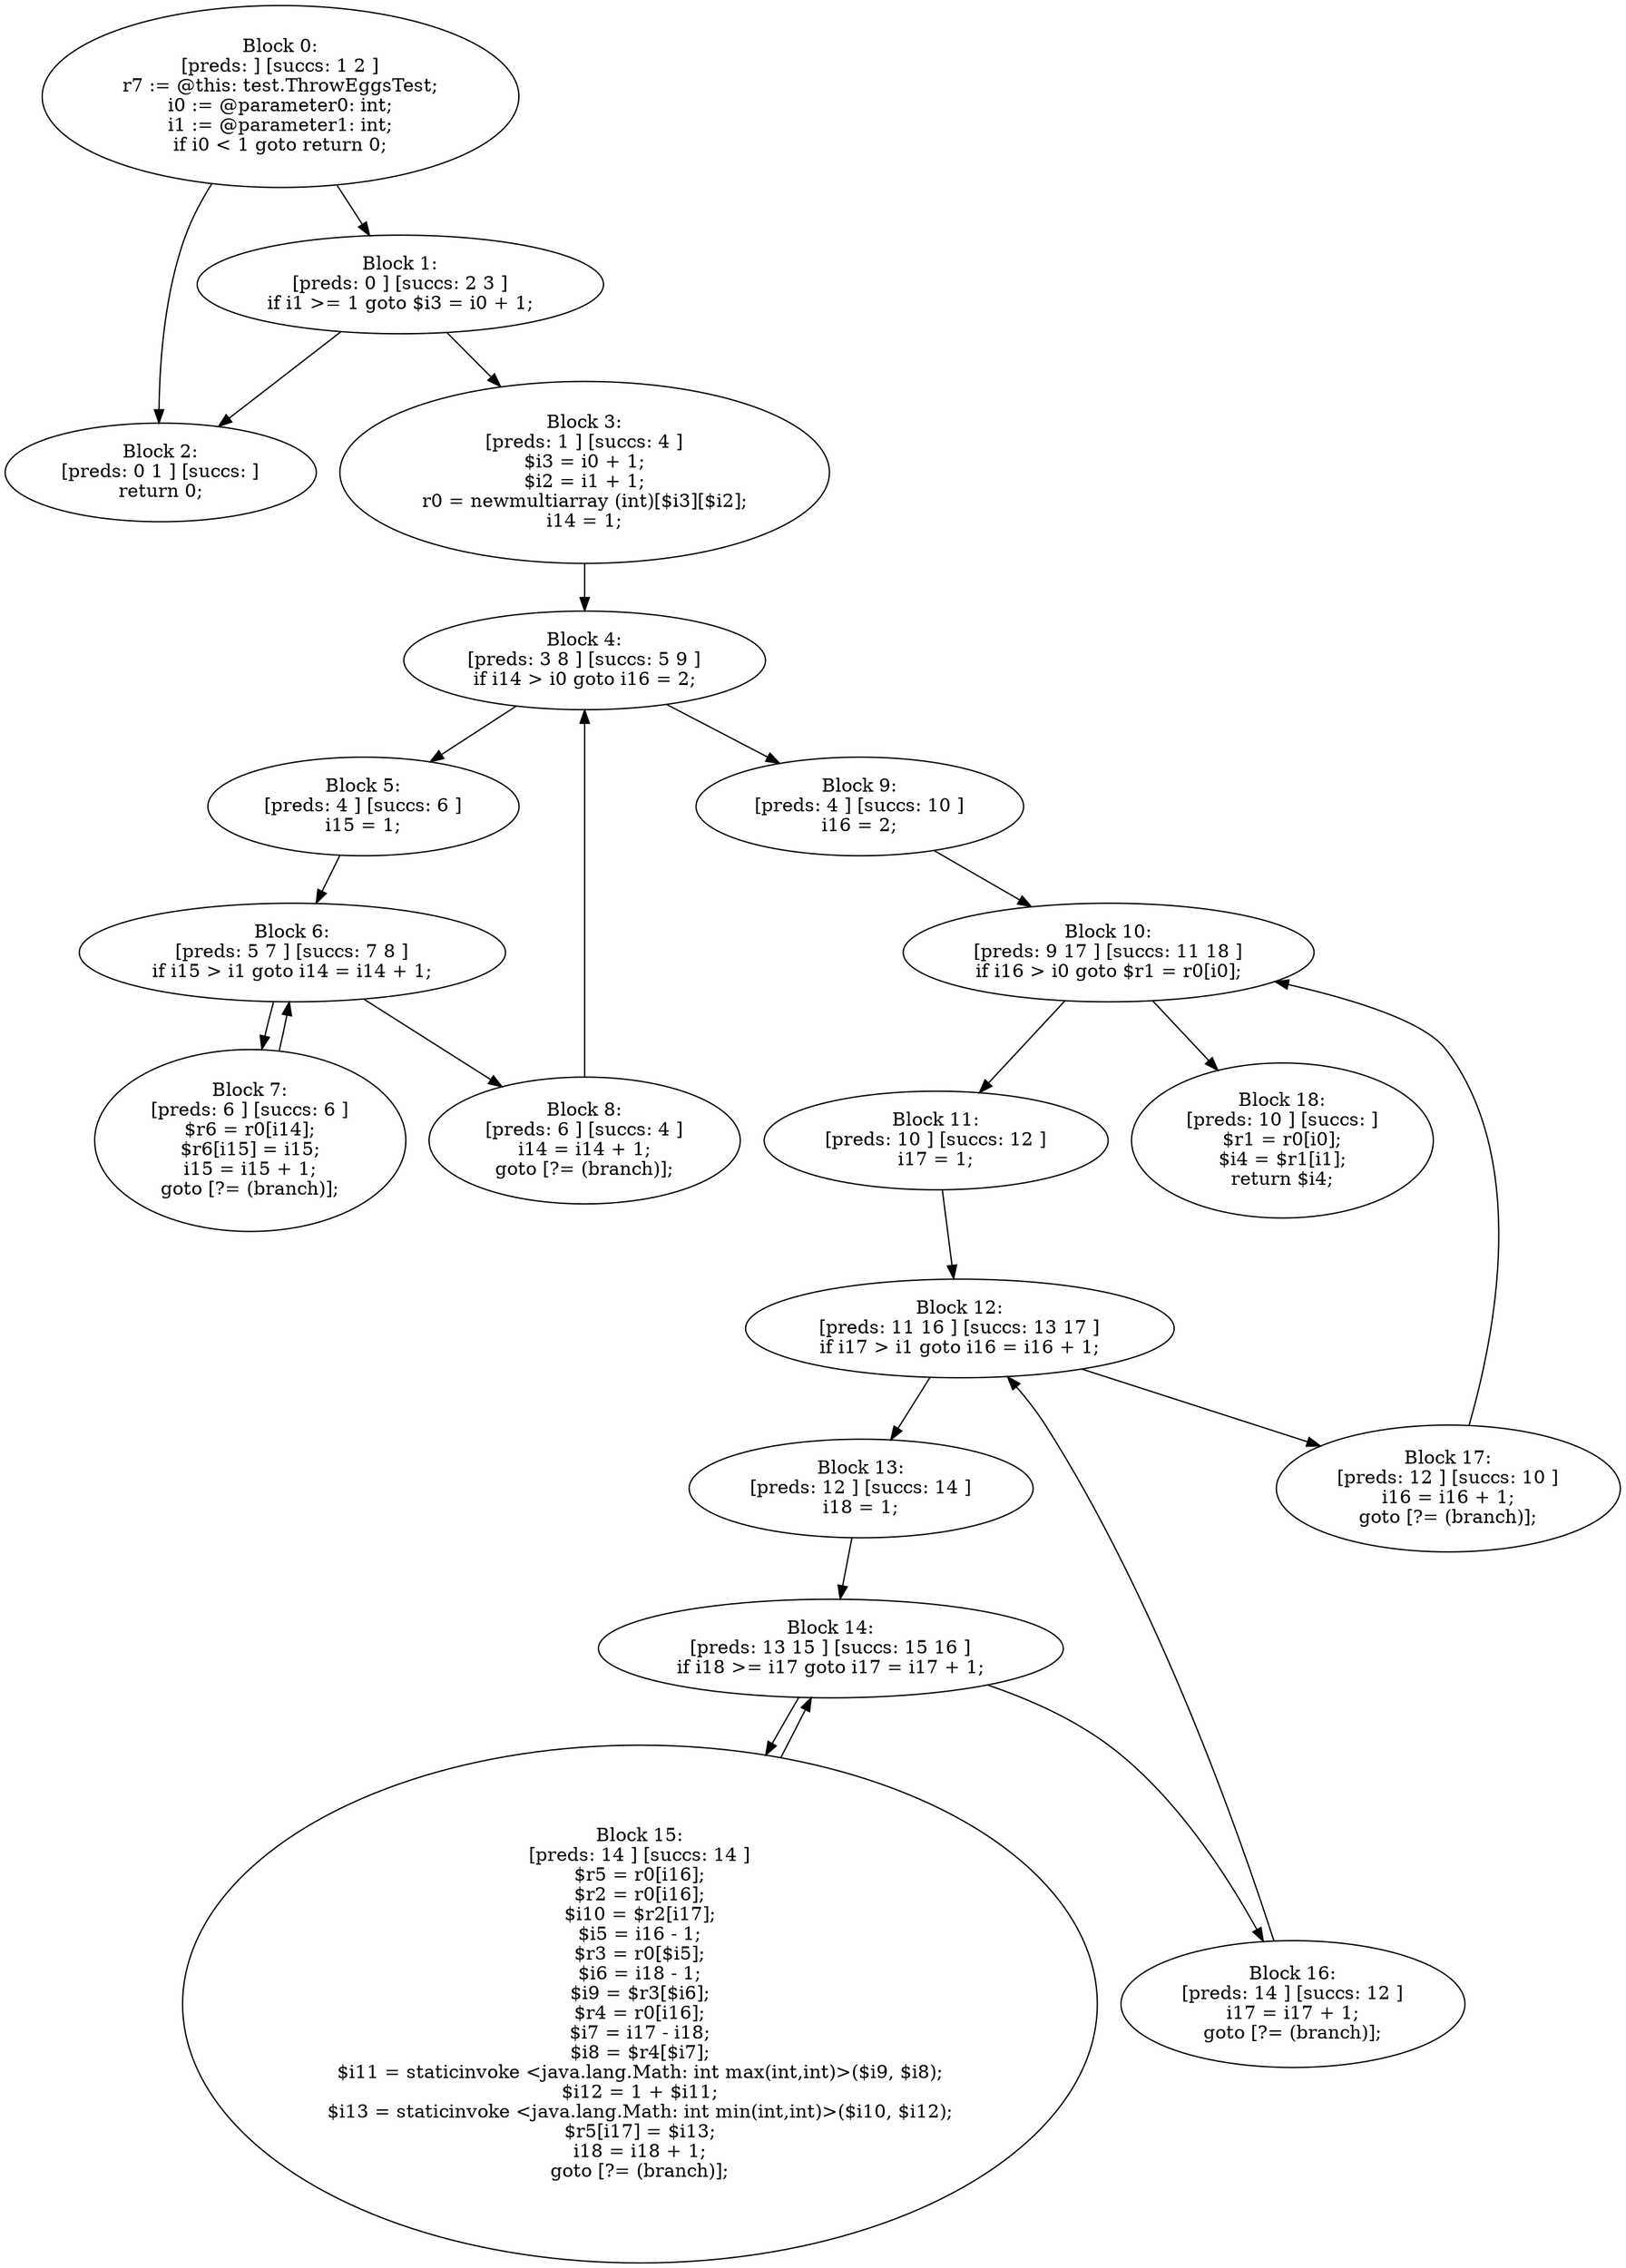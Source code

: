 digraph "unitGraph" {
    "Block 0:
[preds: ] [succs: 1 2 ]
r7 := @this: test.ThrowEggsTest;
i0 := @parameter0: int;
i1 := @parameter1: int;
if i0 < 1 goto return 0;
"
    "Block 1:
[preds: 0 ] [succs: 2 3 ]
if i1 >= 1 goto $i3 = i0 + 1;
"
    "Block 2:
[preds: 0 1 ] [succs: ]
return 0;
"
    "Block 3:
[preds: 1 ] [succs: 4 ]
$i3 = i0 + 1;
$i2 = i1 + 1;
r0 = newmultiarray (int)[$i3][$i2];
i14 = 1;
"
    "Block 4:
[preds: 3 8 ] [succs: 5 9 ]
if i14 > i0 goto i16 = 2;
"
    "Block 5:
[preds: 4 ] [succs: 6 ]
i15 = 1;
"
    "Block 6:
[preds: 5 7 ] [succs: 7 8 ]
if i15 > i1 goto i14 = i14 + 1;
"
    "Block 7:
[preds: 6 ] [succs: 6 ]
$r6 = r0[i14];
$r6[i15] = i15;
i15 = i15 + 1;
goto [?= (branch)];
"
    "Block 8:
[preds: 6 ] [succs: 4 ]
i14 = i14 + 1;
goto [?= (branch)];
"
    "Block 9:
[preds: 4 ] [succs: 10 ]
i16 = 2;
"
    "Block 10:
[preds: 9 17 ] [succs: 11 18 ]
if i16 > i0 goto $r1 = r0[i0];
"
    "Block 11:
[preds: 10 ] [succs: 12 ]
i17 = 1;
"
    "Block 12:
[preds: 11 16 ] [succs: 13 17 ]
if i17 > i1 goto i16 = i16 + 1;
"
    "Block 13:
[preds: 12 ] [succs: 14 ]
i18 = 1;
"
    "Block 14:
[preds: 13 15 ] [succs: 15 16 ]
if i18 >= i17 goto i17 = i17 + 1;
"
    "Block 15:
[preds: 14 ] [succs: 14 ]
$r5 = r0[i16];
$r2 = r0[i16];
$i10 = $r2[i17];
$i5 = i16 - 1;
$r3 = r0[$i5];
$i6 = i18 - 1;
$i9 = $r3[$i6];
$r4 = r0[i16];
$i7 = i17 - i18;
$i8 = $r4[$i7];
$i11 = staticinvoke <java.lang.Math: int max(int,int)>($i9, $i8);
$i12 = 1 + $i11;
$i13 = staticinvoke <java.lang.Math: int min(int,int)>($i10, $i12);
$r5[i17] = $i13;
i18 = i18 + 1;
goto [?= (branch)];
"
    "Block 16:
[preds: 14 ] [succs: 12 ]
i17 = i17 + 1;
goto [?= (branch)];
"
    "Block 17:
[preds: 12 ] [succs: 10 ]
i16 = i16 + 1;
goto [?= (branch)];
"
    "Block 18:
[preds: 10 ] [succs: ]
$r1 = r0[i0];
$i4 = $r1[i1];
return $i4;
"
    "Block 0:
[preds: ] [succs: 1 2 ]
r7 := @this: test.ThrowEggsTest;
i0 := @parameter0: int;
i1 := @parameter1: int;
if i0 < 1 goto return 0;
"->"Block 1:
[preds: 0 ] [succs: 2 3 ]
if i1 >= 1 goto $i3 = i0 + 1;
";
    "Block 0:
[preds: ] [succs: 1 2 ]
r7 := @this: test.ThrowEggsTest;
i0 := @parameter0: int;
i1 := @parameter1: int;
if i0 < 1 goto return 0;
"->"Block 2:
[preds: 0 1 ] [succs: ]
return 0;
";
    "Block 1:
[preds: 0 ] [succs: 2 3 ]
if i1 >= 1 goto $i3 = i0 + 1;
"->"Block 2:
[preds: 0 1 ] [succs: ]
return 0;
";
    "Block 1:
[preds: 0 ] [succs: 2 3 ]
if i1 >= 1 goto $i3 = i0 + 1;
"->"Block 3:
[preds: 1 ] [succs: 4 ]
$i3 = i0 + 1;
$i2 = i1 + 1;
r0 = newmultiarray (int)[$i3][$i2];
i14 = 1;
";
    "Block 3:
[preds: 1 ] [succs: 4 ]
$i3 = i0 + 1;
$i2 = i1 + 1;
r0 = newmultiarray (int)[$i3][$i2];
i14 = 1;
"->"Block 4:
[preds: 3 8 ] [succs: 5 9 ]
if i14 > i0 goto i16 = 2;
";
    "Block 4:
[preds: 3 8 ] [succs: 5 9 ]
if i14 > i0 goto i16 = 2;
"->"Block 5:
[preds: 4 ] [succs: 6 ]
i15 = 1;
";
    "Block 4:
[preds: 3 8 ] [succs: 5 9 ]
if i14 > i0 goto i16 = 2;
"->"Block 9:
[preds: 4 ] [succs: 10 ]
i16 = 2;
";
    "Block 5:
[preds: 4 ] [succs: 6 ]
i15 = 1;
"->"Block 6:
[preds: 5 7 ] [succs: 7 8 ]
if i15 > i1 goto i14 = i14 + 1;
";
    "Block 6:
[preds: 5 7 ] [succs: 7 8 ]
if i15 > i1 goto i14 = i14 + 1;
"->"Block 7:
[preds: 6 ] [succs: 6 ]
$r6 = r0[i14];
$r6[i15] = i15;
i15 = i15 + 1;
goto [?= (branch)];
";
    "Block 6:
[preds: 5 7 ] [succs: 7 8 ]
if i15 > i1 goto i14 = i14 + 1;
"->"Block 8:
[preds: 6 ] [succs: 4 ]
i14 = i14 + 1;
goto [?= (branch)];
";
    "Block 7:
[preds: 6 ] [succs: 6 ]
$r6 = r0[i14];
$r6[i15] = i15;
i15 = i15 + 1;
goto [?= (branch)];
"->"Block 6:
[preds: 5 7 ] [succs: 7 8 ]
if i15 > i1 goto i14 = i14 + 1;
";
    "Block 8:
[preds: 6 ] [succs: 4 ]
i14 = i14 + 1;
goto [?= (branch)];
"->"Block 4:
[preds: 3 8 ] [succs: 5 9 ]
if i14 > i0 goto i16 = 2;
";
    "Block 9:
[preds: 4 ] [succs: 10 ]
i16 = 2;
"->"Block 10:
[preds: 9 17 ] [succs: 11 18 ]
if i16 > i0 goto $r1 = r0[i0];
";
    "Block 10:
[preds: 9 17 ] [succs: 11 18 ]
if i16 > i0 goto $r1 = r0[i0];
"->"Block 11:
[preds: 10 ] [succs: 12 ]
i17 = 1;
";
    "Block 10:
[preds: 9 17 ] [succs: 11 18 ]
if i16 > i0 goto $r1 = r0[i0];
"->"Block 18:
[preds: 10 ] [succs: ]
$r1 = r0[i0];
$i4 = $r1[i1];
return $i4;
";
    "Block 11:
[preds: 10 ] [succs: 12 ]
i17 = 1;
"->"Block 12:
[preds: 11 16 ] [succs: 13 17 ]
if i17 > i1 goto i16 = i16 + 1;
";
    "Block 12:
[preds: 11 16 ] [succs: 13 17 ]
if i17 > i1 goto i16 = i16 + 1;
"->"Block 13:
[preds: 12 ] [succs: 14 ]
i18 = 1;
";
    "Block 12:
[preds: 11 16 ] [succs: 13 17 ]
if i17 > i1 goto i16 = i16 + 1;
"->"Block 17:
[preds: 12 ] [succs: 10 ]
i16 = i16 + 1;
goto [?= (branch)];
";
    "Block 13:
[preds: 12 ] [succs: 14 ]
i18 = 1;
"->"Block 14:
[preds: 13 15 ] [succs: 15 16 ]
if i18 >= i17 goto i17 = i17 + 1;
";
    "Block 14:
[preds: 13 15 ] [succs: 15 16 ]
if i18 >= i17 goto i17 = i17 + 1;
"->"Block 15:
[preds: 14 ] [succs: 14 ]
$r5 = r0[i16];
$r2 = r0[i16];
$i10 = $r2[i17];
$i5 = i16 - 1;
$r3 = r0[$i5];
$i6 = i18 - 1;
$i9 = $r3[$i6];
$r4 = r0[i16];
$i7 = i17 - i18;
$i8 = $r4[$i7];
$i11 = staticinvoke <java.lang.Math: int max(int,int)>($i9, $i8);
$i12 = 1 + $i11;
$i13 = staticinvoke <java.lang.Math: int min(int,int)>($i10, $i12);
$r5[i17] = $i13;
i18 = i18 + 1;
goto [?= (branch)];
";
    "Block 14:
[preds: 13 15 ] [succs: 15 16 ]
if i18 >= i17 goto i17 = i17 + 1;
"->"Block 16:
[preds: 14 ] [succs: 12 ]
i17 = i17 + 1;
goto [?= (branch)];
";
    "Block 15:
[preds: 14 ] [succs: 14 ]
$r5 = r0[i16];
$r2 = r0[i16];
$i10 = $r2[i17];
$i5 = i16 - 1;
$r3 = r0[$i5];
$i6 = i18 - 1;
$i9 = $r3[$i6];
$r4 = r0[i16];
$i7 = i17 - i18;
$i8 = $r4[$i7];
$i11 = staticinvoke <java.lang.Math: int max(int,int)>($i9, $i8);
$i12 = 1 + $i11;
$i13 = staticinvoke <java.lang.Math: int min(int,int)>($i10, $i12);
$r5[i17] = $i13;
i18 = i18 + 1;
goto [?= (branch)];
"->"Block 14:
[preds: 13 15 ] [succs: 15 16 ]
if i18 >= i17 goto i17 = i17 + 1;
";
    "Block 16:
[preds: 14 ] [succs: 12 ]
i17 = i17 + 1;
goto [?= (branch)];
"->"Block 12:
[preds: 11 16 ] [succs: 13 17 ]
if i17 > i1 goto i16 = i16 + 1;
";
    "Block 17:
[preds: 12 ] [succs: 10 ]
i16 = i16 + 1;
goto [?= (branch)];
"->"Block 10:
[preds: 9 17 ] [succs: 11 18 ]
if i16 > i0 goto $r1 = r0[i0];
";
}
